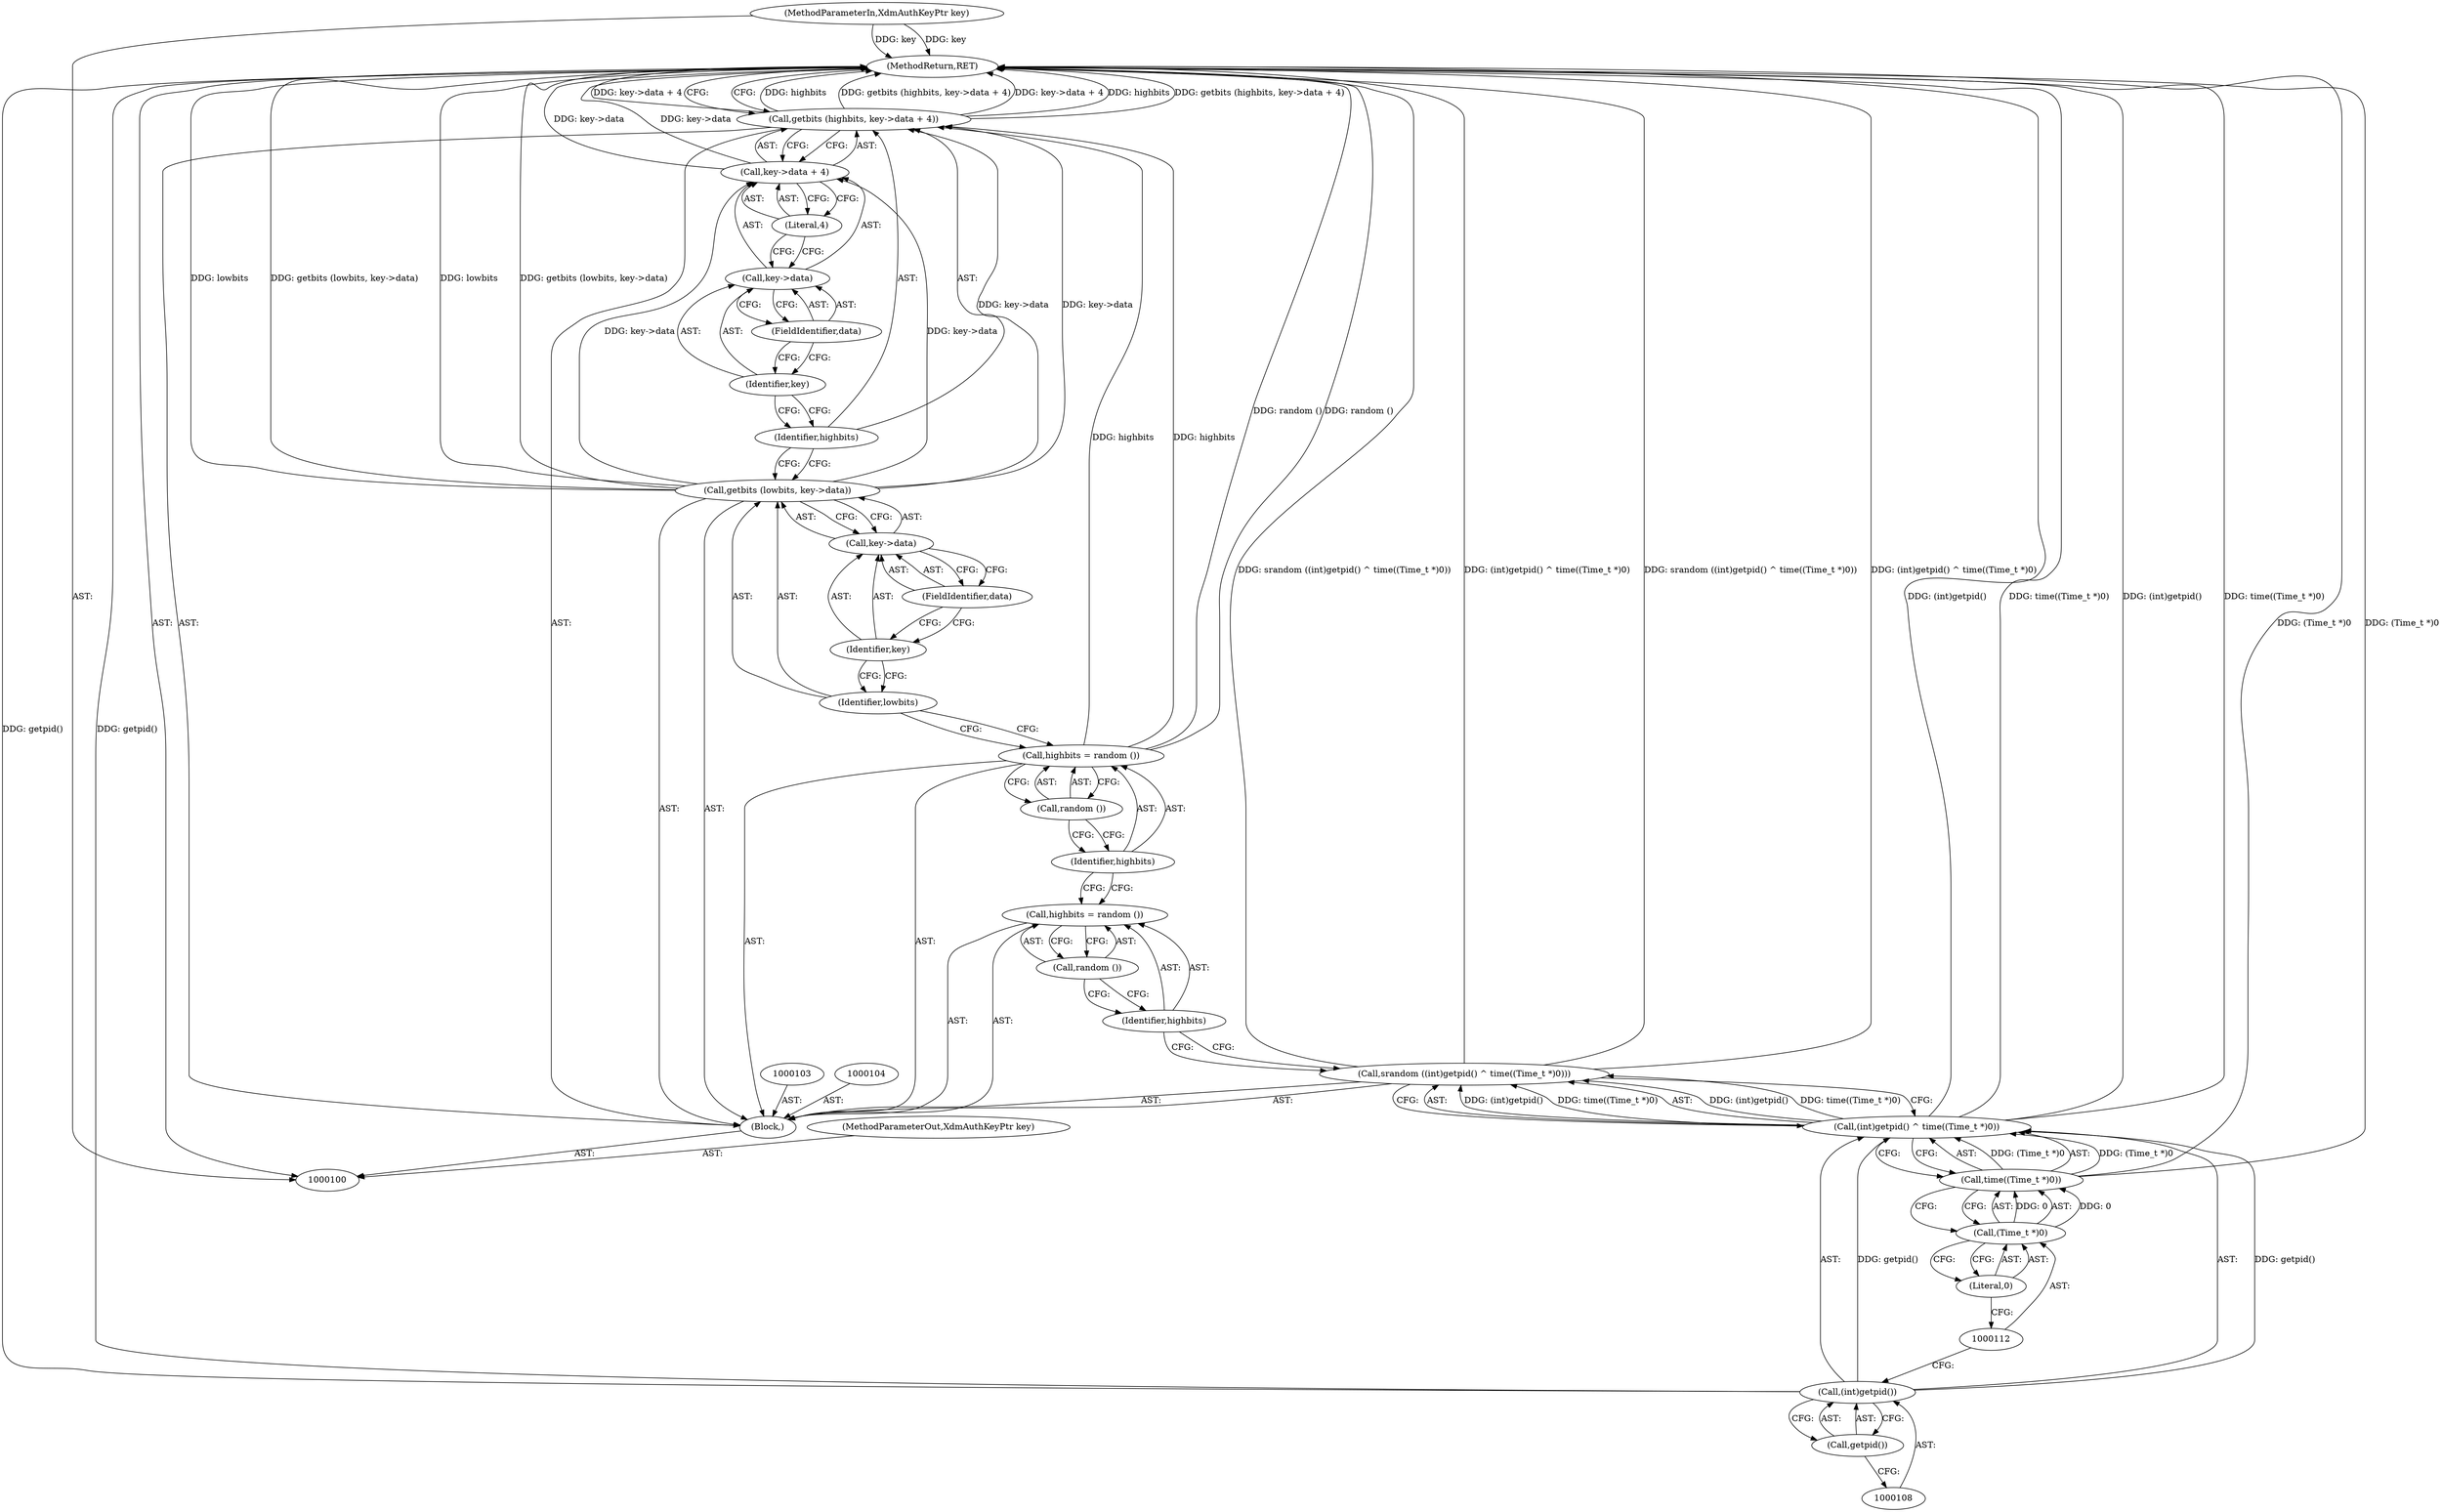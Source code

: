 digraph "1_libXdmcp_0554324ec6bbc2071f5d1f8ad211a1643e29eb1f" {
"1000132" [label="(MethodReturn,RET)"];
"1000101" [label="(MethodParameterIn,XdmAuthKeyPtr key)"];
"1000182" [label="(MethodParameterOut,XdmAuthKeyPtr key)"];
"1000126" [label="(Identifier,highbits)"];
"1000127" [label="(Call,key->data + 4)"];
"1000128" [label="(Call,key->data)"];
"1000129" [label="(Identifier,key)"];
"1000130" [label="(FieldIdentifier,data)"];
"1000131" [label="(Literal,4)"];
"1000125" [label="(Call,getbits (highbits, key->data + 4))"];
"1000102" [label="(Block,)"];
"1000106" [label="(Call,(int)getpid() ^ time((Time_t *)0))"];
"1000107" [label="(Call,(int)getpid())"];
"1000109" [label="(Call,getpid())"];
"1000110" [label="(Call,time((Time_t *)0))"];
"1000111" [label="(Call,(Time_t *)0)"];
"1000113" [label="(Literal,0)"];
"1000105" [label="(Call,srandom ((int)getpid() ^ time((Time_t *)0)))"];
"1000116" [label="(Call,random ())"];
"1000114" [label="(Call,highbits = random ())"];
"1000115" [label="(Identifier,highbits)"];
"1000119" [label="(Call,random ())"];
"1000117" [label="(Call,highbits = random ())"];
"1000118" [label="(Identifier,highbits)"];
"1000121" [label="(Identifier,lowbits)"];
"1000122" [label="(Call,key->data)"];
"1000123" [label="(Identifier,key)"];
"1000124" [label="(FieldIdentifier,data)"];
"1000120" [label="(Call,getbits (lowbits, key->data))"];
"1000132" -> "1000100"  [label="AST: "];
"1000132" -> "1000125"  [label="CFG: "];
"1000125" -> "1000132"  [label="DDG: highbits"];
"1000125" -> "1000132"  [label="DDG: getbits (highbits, key->data + 4)"];
"1000125" -> "1000132"  [label="DDG: key->data + 4"];
"1000106" -> "1000132"  [label="DDG: (int)getpid()"];
"1000106" -> "1000132"  [label="DDG: time((Time_t *)0)"];
"1000105" -> "1000132"  [label="DDG: srandom ((int)getpid() ^ time((Time_t *)0))"];
"1000105" -> "1000132"  [label="DDG: (int)getpid() ^ time((Time_t *)0)"];
"1000120" -> "1000132"  [label="DDG: lowbits"];
"1000120" -> "1000132"  [label="DDG: getbits (lowbits, key->data)"];
"1000127" -> "1000132"  [label="DDG: key->data"];
"1000117" -> "1000132"  [label="DDG: random ()"];
"1000110" -> "1000132"  [label="DDG: (Time_t *)0"];
"1000101" -> "1000132"  [label="DDG: key"];
"1000107" -> "1000132"  [label="DDG: getpid()"];
"1000101" -> "1000100"  [label="AST: "];
"1000101" -> "1000132"  [label="DDG: key"];
"1000182" -> "1000100"  [label="AST: "];
"1000126" -> "1000125"  [label="AST: "];
"1000126" -> "1000120"  [label="CFG: "];
"1000129" -> "1000126"  [label="CFG: "];
"1000127" -> "1000125"  [label="AST: "];
"1000127" -> "1000131"  [label="CFG: "];
"1000128" -> "1000127"  [label="AST: "];
"1000131" -> "1000127"  [label="AST: "];
"1000125" -> "1000127"  [label="CFG: "];
"1000127" -> "1000132"  [label="DDG: key->data"];
"1000120" -> "1000127"  [label="DDG: key->data"];
"1000128" -> "1000127"  [label="AST: "];
"1000128" -> "1000130"  [label="CFG: "];
"1000129" -> "1000128"  [label="AST: "];
"1000130" -> "1000128"  [label="AST: "];
"1000131" -> "1000128"  [label="CFG: "];
"1000129" -> "1000128"  [label="AST: "];
"1000129" -> "1000126"  [label="CFG: "];
"1000130" -> "1000129"  [label="CFG: "];
"1000130" -> "1000128"  [label="AST: "];
"1000130" -> "1000129"  [label="CFG: "];
"1000128" -> "1000130"  [label="CFG: "];
"1000131" -> "1000127"  [label="AST: "];
"1000131" -> "1000128"  [label="CFG: "];
"1000127" -> "1000131"  [label="CFG: "];
"1000125" -> "1000102"  [label="AST: "];
"1000125" -> "1000127"  [label="CFG: "];
"1000126" -> "1000125"  [label="AST: "];
"1000127" -> "1000125"  [label="AST: "];
"1000132" -> "1000125"  [label="CFG: "];
"1000125" -> "1000132"  [label="DDG: highbits"];
"1000125" -> "1000132"  [label="DDG: getbits (highbits, key->data + 4)"];
"1000125" -> "1000132"  [label="DDG: key->data + 4"];
"1000117" -> "1000125"  [label="DDG: highbits"];
"1000120" -> "1000125"  [label="DDG: key->data"];
"1000102" -> "1000100"  [label="AST: "];
"1000103" -> "1000102"  [label="AST: "];
"1000104" -> "1000102"  [label="AST: "];
"1000105" -> "1000102"  [label="AST: "];
"1000114" -> "1000102"  [label="AST: "];
"1000117" -> "1000102"  [label="AST: "];
"1000120" -> "1000102"  [label="AST: "];
"1000125" -> "1000102"  [label="AST: "];
"1000106" -> "1000105"  [label="AST: "];
"1000106" -> "1000110"  [label="CFG: "];
"1000107" -> "1000106"  [label="AST: "];
"1000110" -> "1000106"  [label="AST: "];
"1000105" -> "1000106"  [label="CFG: "];
"1000106" -> "1000132"  [label="DDG: (int)getpid()"];
"1000106" -> "1000132"  [label="DDG: time((Time_t *)0)"];
"1000106" -> "1000105"  [label="DDG: (int)getpid()"];
"1000106" -> "1000105"  [label="DDG: time((Time_t *)0)"];
"1000107" -> "1000106"  [label="DDG: getpid()"];
"1000110" -> "1000106"  [label="DDG: (Time_t *)0"];
"1000107" -> "1000106"  [label="AST: "];
"1000107" -> "1000109"  [label="CFG: "];
"1000108" -> "1000107"  [label="AST: "];
"1000109" -> "1000107"  [label="AST: "];
"1000112" -> "1000107"  [label="CFG: "];
"1000107" -> "1000132"  [label="DDG: getpid()"];
"1000107" -> "1000106"  [label="DDG: getpid()"];
"1000109" -> "1000107"  [label="AST: "];
"1000109" -> "1000108"  [label="CFG: "];
"1000107" -> "1000109"  [label="CFG: "];
"1000110" -> "1000106"  [label="AST: "];
"1000110" -> "1000111"  [label="CFG: "];
"1000111" -> "1000110"  [label="AST: "];
"1000106" -> "1000110"  [label="CFG: "];
"1000110" -> "1000132"  [label="DDG: (Time_t *)0"];
"1000110" -> "1000106"  [label="DDG: (Time_t *)0"];
"1000111" -> "1000110"  [label="DDG: 0"];
"1000111" -> "1000110"  [label="AST: "];
"1000111" -> "1000113"  [label="CFG: "];
"1000112" -> "1000111"  [label="AST: "];
"1000113" -> "1000111"  [label="AST: "];
"1000110" -> "1000111"  [label="CFG: "];
"1000111" -> "1000110"  [label="DDG: 0"];
"1000113" -> "1000111"  [label="AST: "];
"1000113" -> "1000112"  [label="CFG: "];
"1000111" -> "1000113"  [label="CFG: "];
"1000105" -> "1000102"  [label="AST: "];
"1000105" -> "1000106"  [label="CFG: "];
"1000106" -> "1000105"  [label="AST: "];
"1000115" -> "1000105"  [label="CFG: "];
"1000105" -> "1000132"  [label="DDG: srandom ((int)getpid() ^ time((Time_t *)0))"];
"1000105" -> "1000132"  [label="DDG: (int)getpid() ^ time((Time_t *)0)"];
"1000106" -> "1000105"  [label="DDG: (int)getpid()"];
"1000106" -> "1000105"  [label="DDG: time((Time_t *)0)"];
"1000116" -> "1000114"  [label="AST: "];
"1000116" -> "1000115"  [label="CFG: "];
"1000114" -> "1000116"  [label="CFG: "];
"1000114" -> "1000102"  [label="AST: "];
"1000114" -> "1000116"  [label="CFG: "];
"1000115" -> "1000114"  [label="AST: "];
"1000116" -> "1000114"  [label="AST: "];
"1000118" -> "1000114"  [label="CFG: "];
"1000115" -> "1000114"  [label="AST: "];
"1000115" -> "1000105"  [label="CFG: "];
"1000116" -> "1000115"  [label="CFG: "];
"1000119" -> "1000117"  [label="AST: "];
"1000119" -> "1000118"  [label="CFG: "];
"1000117" -> "1000119"  [label="CFG: "];
"1000117" -> "1000102"  [label="AST: "];
"1000117" -> "1000119"  [label="CFG: "];
"1000118" -> "1000117"  [label="AST: "];
"1000119" -> "1000117"  [label="AST: "];
"1000121" -> "1000117"  [label="CFG: "];
"1000117" -> "1000132"  [label="DDG: random ()"];
"1000117" -> "1000125"  [label="DDG: highbits"];
"1000118" -> "1000117"  [label="AST: "];
"1000118" -> "1000114"  [label="CFG: "];
"1000119" -> "1000118"  [label="CFG: "];
"1000121" -> "1000120"  [label="AST: "];
"1000121" -> "1000117"  [label="CFG: "];
"1000123" -> "1000121"  [label="CFG: "];
"1000122" -> "1000120"  [label="AST: "];
"1000122" -> "1000124"  [label="CFG: "];
"1000123" -> "1000122"  [label="AST: "];
"1000124" -> "1000122"  [label="AST: "];
"1000120" -> "1000122"  [label="CFG: "];
"1000123" -> "1000122"  [label="AST: "];
"1000123" -> "1000121"  [label="CFG: "];
"1000124" -> "1000123"  [label="CFG: "];
"1000124" -> "1000122"  [label="AST: "];
"1000124" -> "1000123"  [label="CFG: "];
"1000122" -> "1000124"  [label="CFG: "];
"1000120" -> "1000102"  [label="AST: "];
"1000120" -> "1000122"  [label="CFG: "];
"1000121" -> "1000120"  [label="AST: "];
"1000122" -> "1000120"  [label="AST: "];
"1000126" -> "1000120"  [label="CFG: "];
"1000120" -> "1000132"  [label="DDG: lowbits"];
"1000120" -> "1000132"  [label="DDG: getbits (lowbits, key->data)"];
"1000120" -> "1000125"  [label="DDG: key->data"];
"1000120" -> "1000127"  [label="DDG: key->data"];
}
